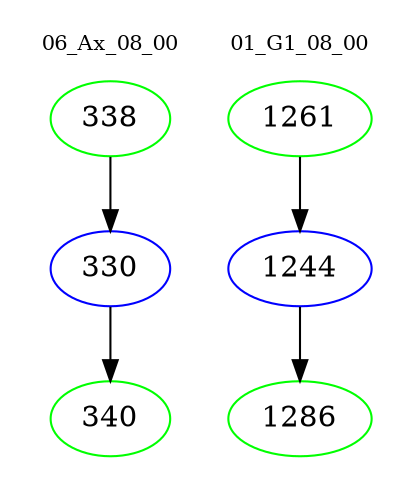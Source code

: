 digraph{
subgraph cluster_0 {
color = white
label = "06_Ax_08_00";
fontsize=10;
T0_338 [label="338", color="green"]
T0_338 -> T0_330 [color="black"]
T0_330 [label="330", color="blue"]
T0_330 -> T0_340 [color="black"]
T0_340 [label="340", color="green"]
}
subgraph cluster_1 {
color = white
label = "01_G1_08_00";
fontsize=10;
T1_1261 [label="1261", color="green"]
T1_1261 -> T1_1244 [color="black"]
T1_1244 [label="1244", color="blue"]
T1_1244 -> T1_1286 [color="black"]
T1_1286 [label="1286", color="green"]
}
}
